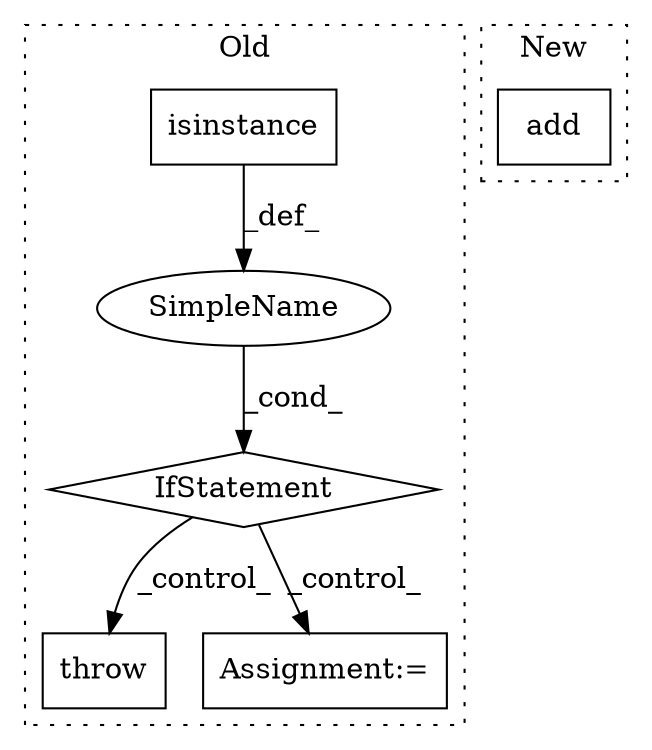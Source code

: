 digraph G {
subgraph cluster0 {
1 [label="throw" a="53" s="1160" l="6" shape="box"];
3 [label="IfStatement" a="25" s="814,843" l="4,2" shape="diamond"];
4 [label="SimpleName" a="42" s="" l="" shape="ellipse"];
5 [label="Assignment:=" a="7" s="1132" l="1" shape="box"];
6 [label="isinstance" a="32" s="818,842" l="11,1" shape="box"];
label = "Old";
style="dotted";
}
subgraph cluster1 {
2 [label="add" a="32" s="4272,4277" l="4,1" shape="box"];
label = "New";
style="dotted";
}
3 -> 1 [label="_control_"];
3 -> 5 [label="_control_"];
4 -> 3 [label="_cond_"];
6 -> 4 [label="_def_"];
}